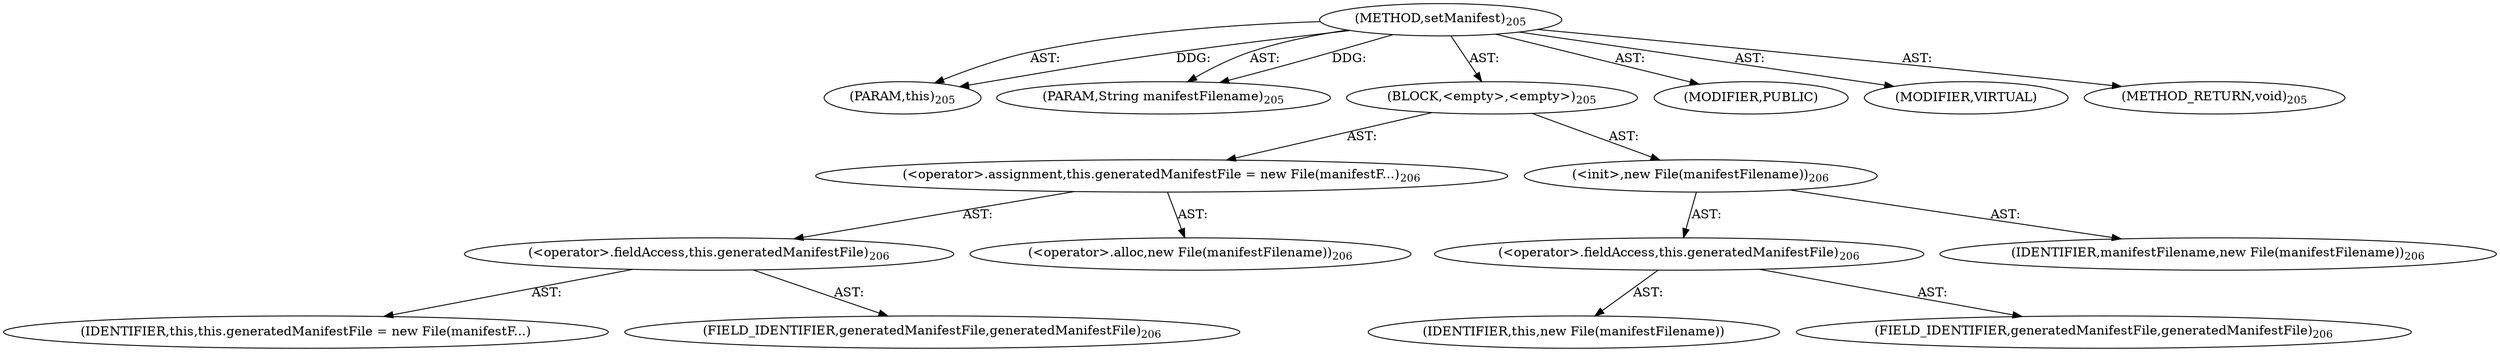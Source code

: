 digraph "setManifest" {  
"111669149701" [label = <(METHOD,setManifest)<SUB>205</SUB>> ]
"115964117001" [label = <(PARAM,this)<SUB>205</SUB>> ]
"115964117002" [label = <(PARAM,String manifestFilename)<SUB>205</SUB>> ]
"25769803791" [label = <(BLOCK,&lt;empty&gt;,&lt;empty&gt;)<SUB>205</SUB>> ]
"30064771191" [label = <(&lt;operator&gt;.assignment,this.generatedManifestFile = new File(manifestF...)<SUB>206</SUB>> ]
"30064771192" [label = <(&lt;operator&gt;.fieldAccess,this.generatedManifestFile)<SUB>206</SUB>> ]
"68719476816" [label = <(IDENTIFIER,this,this.generatedManifestFile = new File(manifestF...)> ]
"55834574872" [label = <(FIELD_IDENTIFIER,generatedManifestFile,generatedManifestFile)<SUB>206</SUB>> ]
"30064771193" [label = <(&lt;operator&gt;.alloc,new File(manifestFilename))<SUB>206</SUB>> ]
"30064771194" [label = <(&lt;init&gt;,new File(manifestFilename))<SUB>206</SUB>> ]
"30064771195" [label = <(&lt;operator&gt;.fieldAccess,this.generatedManifestFile)<SUB>206</SUB>> ]
"68719476817" [label = <(IDENTIFIER,this,new File(manifestFilename))> ]
"55834574873" [label = <(FIELD_IDENTIFIER,generatedManifestFile,generatedManifestFile)<SUB>206</SUB>> ]
"68719476818" [label = <(IDENTIFIER,manifestFilename,new File(manifestFilename))<SUB>206</SUB>> ]
"133143986192" [label = <(MODIFIER,PUBLIC)> ]
"133143986193" [label = <(MODIFIER,VIRTUAL)> ]
"128849018885" [label = <(METHOD_RETURN,void)<SUB>205</SUB>> ]
  "111669149701" -> "115964117001"  [ label = "AST: "] 
  "111669149701" -> "115964117002"  [ label = "AST: "] 
  "111669149701" -> "25769803791"  [ label = "AST: "] 
  "111669149701" -> "133143986192"  [ label = "AST: "] 
  "111669149701" -> "133143986193"  [ label = "AST: "] 
  "111669149701" -> "128849018885"  [ label = "AST: "] 
  "25769803791" -> "30064771191"  [ label = "AST: "] 
  "25769803791" -> "30064771194"  [ label = "AST: "] 
  "30064771191" -> "30064771192"  [ label = "AST: "] 
  "30064771191" -> "30064771193"  [ label = "AST: "] 
  "30064771192" -> "68719476816"  [ label = "AST: "] 
  "30064771192" -> "55834574872"  [ label = "AST: "] 
  "30064771194" -> "30064771195"  [ label = "AST: "] 
  "30064771194" -> "68719476818"  [ label = "AST: "] 
  "30064771195" -> "68719476817"  [ label = "AST: "] 
  "30064771195" -> "55834574873"  [ label = "AST: "] 
  "111669149701" -> "115964117001"  [ label = "DDG: "] 
  "111669149701" -> "115964117002"  [ label = "DDG: "] 
}
